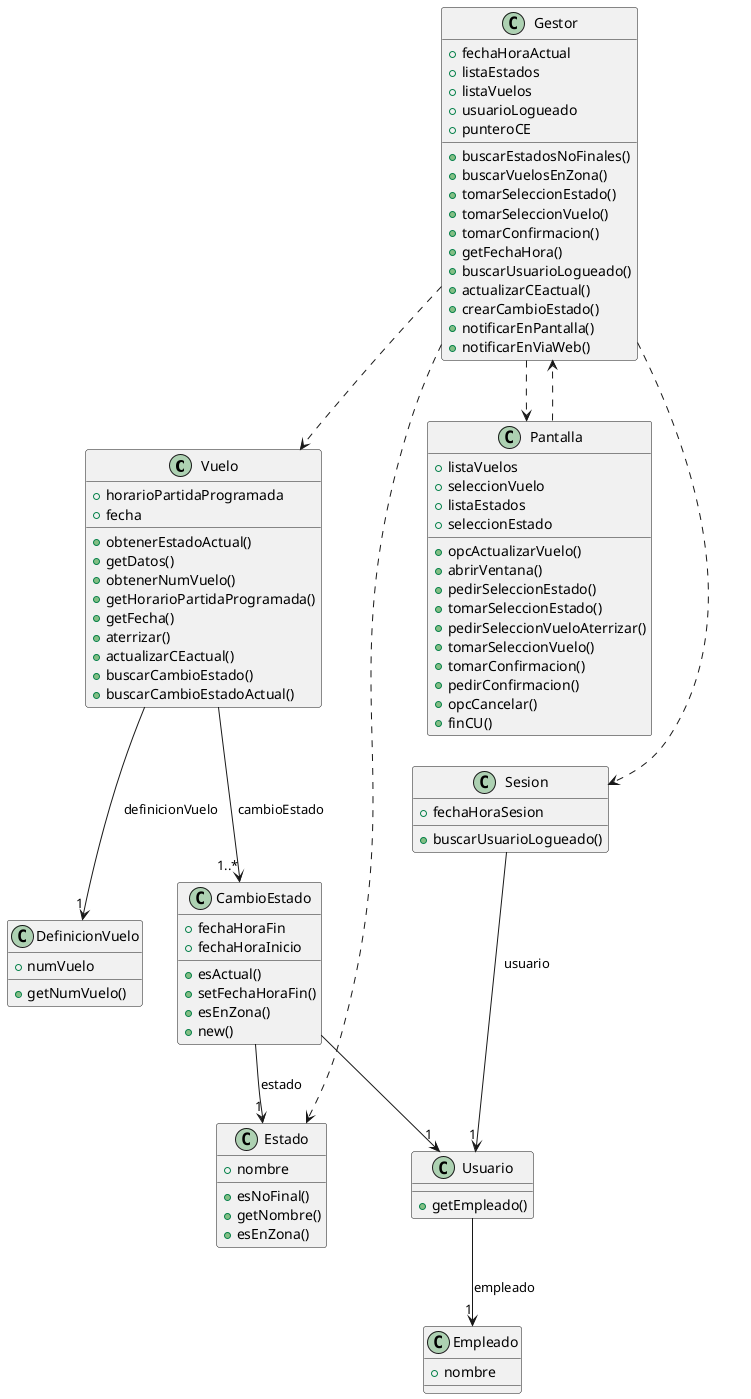 @startuml clase 

class Vuelo {
    +horarioPartidaProgramada 
    +fecha
    +obtenerEstadoActual()
    +getDatos()
    +obtenerNumVuelo()
    +getHorarioPartidaProgramada()
    +getFecha()
    +aterrizar()
    +actualizarCEactual()
    +buscarCambioEstado()
    +buscarCambioEstadoActual()
}
class DefinicionVuelo{
    +numVuelo
    +getNumVuelo()
}
class Estado{
    +nombre
    +esNoFinal()
    +getNombre()
    +esEnZona()
}

class CambioEstado{
    +esActual()
    +fechaHoraFin
    +fechaHoraInicio
    +setFechaHoraFin()
    +esEnZona()
    +new()
}
class Sesion{
    +fechaHoraSesion
    +buscarUsuarioLogueado()
}
class Usuario{
    +getEmpleado()
}
class Empleado{
    +nombre
}
class Pantalla{
    +listaVuelos
    +seleccionVuelo
    +listaEstados
    +seleccionEstado
    +opcActualizarVuelo()
    +abrirVentana()
    +pedirSeleccionEstado()
    +tomarSeleccionEstado()
    +pedirSeleccionVueloAterrizar()
    +tomarSeleccionVuelo()
    +tomarConfirmacion()
    +pedirConfirmacion()
    +opcCancelar()
    +finCU()
}
class Gestor{
    +fechaHoraActual
    +listaEstados
    +listaVuelos
    +usuarioLogueado
    +punteroCE
    +buscarEstadosNoFinales()
    +buscarVuelosEnZona()
    +tomarSeleccionEstado()
    +tomarSeleccionVuelo()
    +tomarConfirmacion()
    +getFechaHora()
    +buscarUsuarioLogueado()
    +actualizarCEactual()
    +crearCambioEstado()
    +notificarEnPantalla()
    +notificarEnViaWeb()
}

Gestor ..> Pantalla
Pantalla ..> Gestor
Sesion --> "1" Usuario : usuario
Gestor ..> Sesion
Usuario --> "1" Empleado : empleado
Vuelo --> "1..*" CambioEstado : cambioEstado
Vuelo --> "1" DefinicionVuelo : definicionVuelo
CambioEstado --> "1" Estado : estado
Gestor ..> Vuelo
Gestor ..> Estado
CambioEstado --> "1" Usuario
@enduml